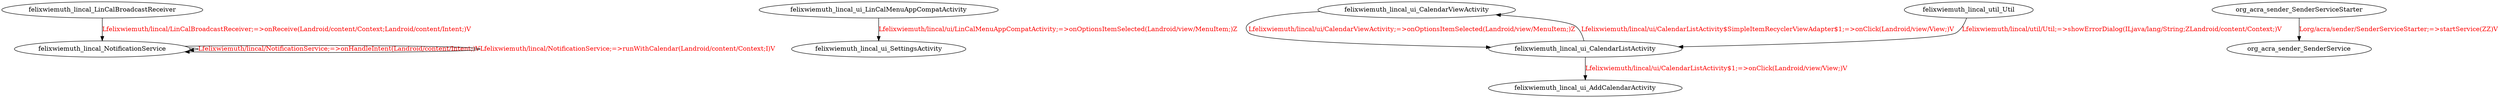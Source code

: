 digraph G {
felixwiemuth_lincal_LinCalBroadcastReceiver -> felixwiemuth_lincal_NotificationService [label="Lfelixwiemuth/lincal/LinCalBroadcastReceiver;=>onReceive(Landroid/content/Context;Landroid/content/Intent;)V", fontcolor="red"];
felixwiemuth_lincal_ui_LinCalMenuAppCompatActivity -> felixwiemuth_lincal_ui_SettingsActivity [label="Lfelixwiemuth/lincal/ui/LinCalMenuAppCompatActivity;=>onOptionsItemSelected(Landroid/view/MenuItem;)Z", fontcolor="red"];
felixwiemuth_lincal_ui_CalendarViewActivity -> felixwiemuth_lincal_ui_CalendarListActivity [label="Lfelixwiemuth/lincal/ui/CalendarViewActivity;=>onOptionsItemSelected(Landroid/view/MenuItem;)Z", fontcolor="red"];
felixwiemuth_lincal_ui_CalendarListActivity -> felixwiemuth_lincal_ui_AddCalendarActivity [label="Lfelixwiemuth/lincal/ui/CalendarListActivity$1;=>onClick(Landroid/view/View;)V", fontcolor="red"];
felixwiemuth_lincal_ui_CalendarListActivity -> felixwiemuth_lincal_ui_CalendarViewActivity [label="Lfelixwiemuth/lincal/ui/CalendarListActivity$SimpleItemRecyclerViewAdapter$1;=>onClick(Landroid/view/View;)V", fontcolor="red"];
felixwiemuth_lincal_NotificationService -> felixwiemuth_lincal_NotificationService [label="Lfelixwiemuth/lincal/NotificationService;=>onHandleIntent(Landroid/content/Intent;)V", fontcolor="red"];
felixwiemuth_lincal_NotificationService -> felixwiemuth_lincal_NotificationService [label="Lfelixwiemuth/lincal/NotificationService;=>runWithCalendar(Landroid/content/Context;I)V", fontcolor="red"];
felixwiemuth_lincal_util_Util -> felixwiemuth_lincal_ui_CalendarListActivity [label="Lfelixwiemuth/lincal/util/Util;=>showErrorDialog(ILjava/lang/String;ZLandroid/content/Context;)V", fontcolor="red"];
org_acra_sender_SenderServiceStarter -> org_acra_sender_SenderService [label="Lorg/acra/sender/SenderServiceStarter;=>startService(ZZ)V", fontcolor="red"];
}